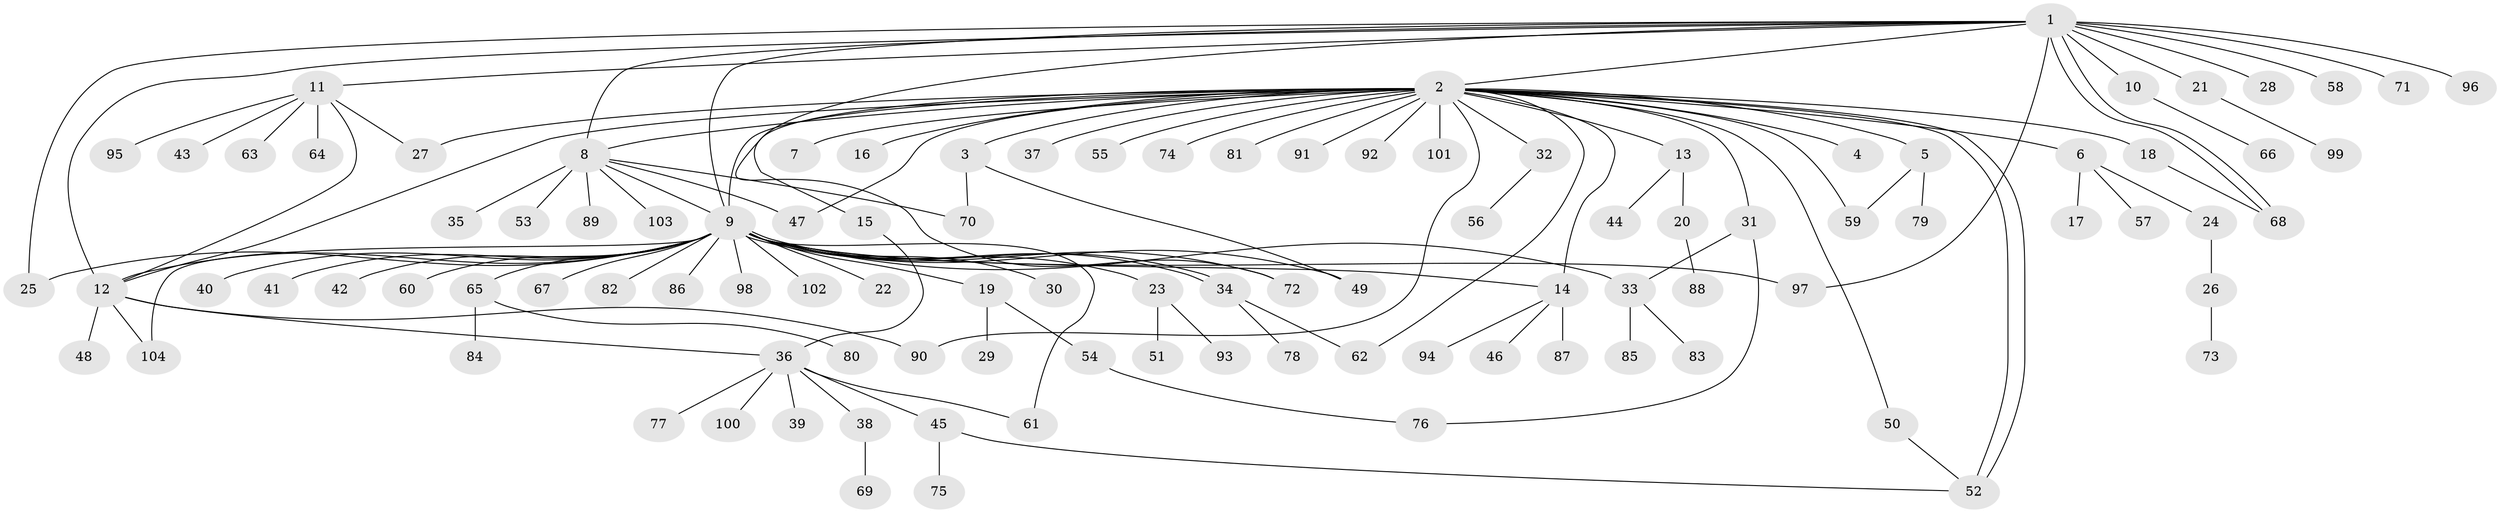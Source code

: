 // Generated by graph-tools (version 1.1) at 2025/35/03/09/25 02:35:51]
// undirected, 104 vertices, 131 edges
graph export_dot {
graph [start="1"]
  node [color=gray90,style=filled];
  1;
  2;
  3;
  4;
  5;
  6;
  7;
  8;
  9;
  10;
  11;
  12;
  13;
  14;
  15;
  16;
  17;
  18;
  19;
  20;
  21;
  22;
  23;
  24;
  25;
  26;
  27;
  28;
  29;
  30;
  31;
  32;
  33;
  34;
  35;
  36;
  37;
  38;
  39;
  40;
  41;
  42;
  43;
  44;
  45;
  46;
  47;
  48;
  49;
  50;
  51;
  52;
  53;
  54;
  55;
  56;
  57;
  58;
  59;
  60;
  61;
  62;
  63;
  64;
  65;
  66;
  67;
  68;
  69;
  70;
  71;
  72;
  73;
  74;
  75;
  76;
  77;
  78;
  79;
  80;
  81;
  82;
  83;
  84;
  85;
  86;
  87;
  88;
  89;
  90;
  91;
  92;
  93;
  94;
  95;
  96;
  97;
  98;
  99;
  100;
  101;
  102;
  103;
  104;
  1 -- 2;
  1 -- 8;
  1 -- 9;
  1 -- 10;
  1 -- 11;
  1 -- 12;
  1 -- 21;
  1 -- 25;
  1 -- 28;
  1 -- 58;
  1 -- 68;
  1 -- 68;
  1 -- 71;
  1 -- 72;
  1 -- 96;
  1 -- 97;
  2 -- 3;
  2 -- 4;
  2 -- 5;
  2 -- 6;
  2 -- 7;
  2 -- 8;
  2 -- 9;
  2 -- 12;
  2 -- 13;
  2 -- 14;
  2 -- 15;
  2 -- 16;
  2 -- 18;
  2 -- 27;
  2 -- 31;
  2 -- 32;
  2 -- 37;
  2 -- 47;
  2 -- 50;
  2 -- 52;
  2 -- 52;
  2 -- 55;
  2 -- 59;
  2 -- 62;
  2 -- 74;
  2 -- 81;
  2 -- 90;
  2 -- 91;
  2 -- 92;
  2 -- 101;
  3 -- 49;
  3 -- 70;
  5 -- 59;
  5 -- 79;
  6 -- 17;
  6 -- 24;
  6 -- 57;
  8 -- 9;
  8 -- 35;
  8 -- 47;
  8 -- 53;
  8 -- 70;
  8 -- 89;
  8 -- 103;
  9 -- 12;
  9 -- 14;
  9 -- 19;
  9 -- 22;
  9 -- 23;
  9 -- 25;
  9 -- 30;
  9 -- 33;
  9 -- 34;
  9 -- 34;
  9 -- 40;
  9 -- 41;
  9 -- 42;
  9 -- 49;
  9 -- 60;
  9 -- 61;
  9 -- 65;
  9 -- 67;
  9 -- 72;
  9 -- 82;
  9 -- 86;
  9 -- 97;
  9 -- 98;
  9 -- 102;
  9 -- 104;
  10 -- 66;
  11 -- 12;
  11 -- 27;
  11 -- 43;
  11 -- 63;
  11 -- 64;
  11 -- 95;
  12 -- 36;
  12 -- 48;
  12 -- 90;
  12 -- 104;
  13 -- 20;
  13 -- 44;
  14 -- 46;
  14 -- 87;
  14 -- 94;
  15 -- 36;
  18 -- 68;
  19 -- 29;
  19 -- 54;
  20 -- 88;
  21 -- 99;
  23 -- 51;
  23 -- 93;
  24 -- 26;
  26 -- 73;
  31 -- 33;
  31 -- 76;
  32 -- 56;
  33 -- 83;
  33 -- 85;
  34 -- 62;
  34 -- 78;
  36 -- 38;
  36 -- 39;
  36 -- 45;
  36 -- 61;
  36 -- 77;
  36 -- 100;
  38 -- 69;
  45 -- 52;
  45 -- 75;
  50 -- 52;
  54 -- 76;
  65 -- 80;
  65 -- 84;
}
